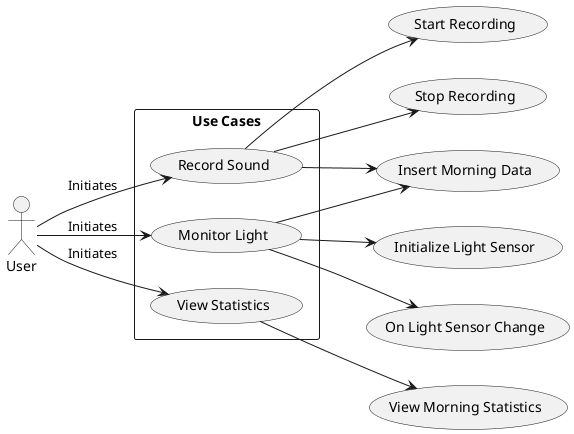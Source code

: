 @startuml
left to right direction
actor User
rectangle "Use Cases" {
    usecase "Record Sound" as RecordSound
    usecase "Monitor Light" as MonitorLight
    usecase "View Statistics" as ViewStatistics
}

User --> RecordSound: Initiates
User --> MonitorLight: Initiates
User --> ViewStatistics: Initiates

RecordSound --> (Start Recording)
RecordSound --> (Stop Recording)
RecordSound --> (Insert Morning Data)

MonitorLight --> (Initialize Light Sensor)
MonitorLight --> (On Light Sensor Change)
MonitorLight --> (Insert Morning Data)

ViewStatistics --> (View Morning Statistics)

@enduml
